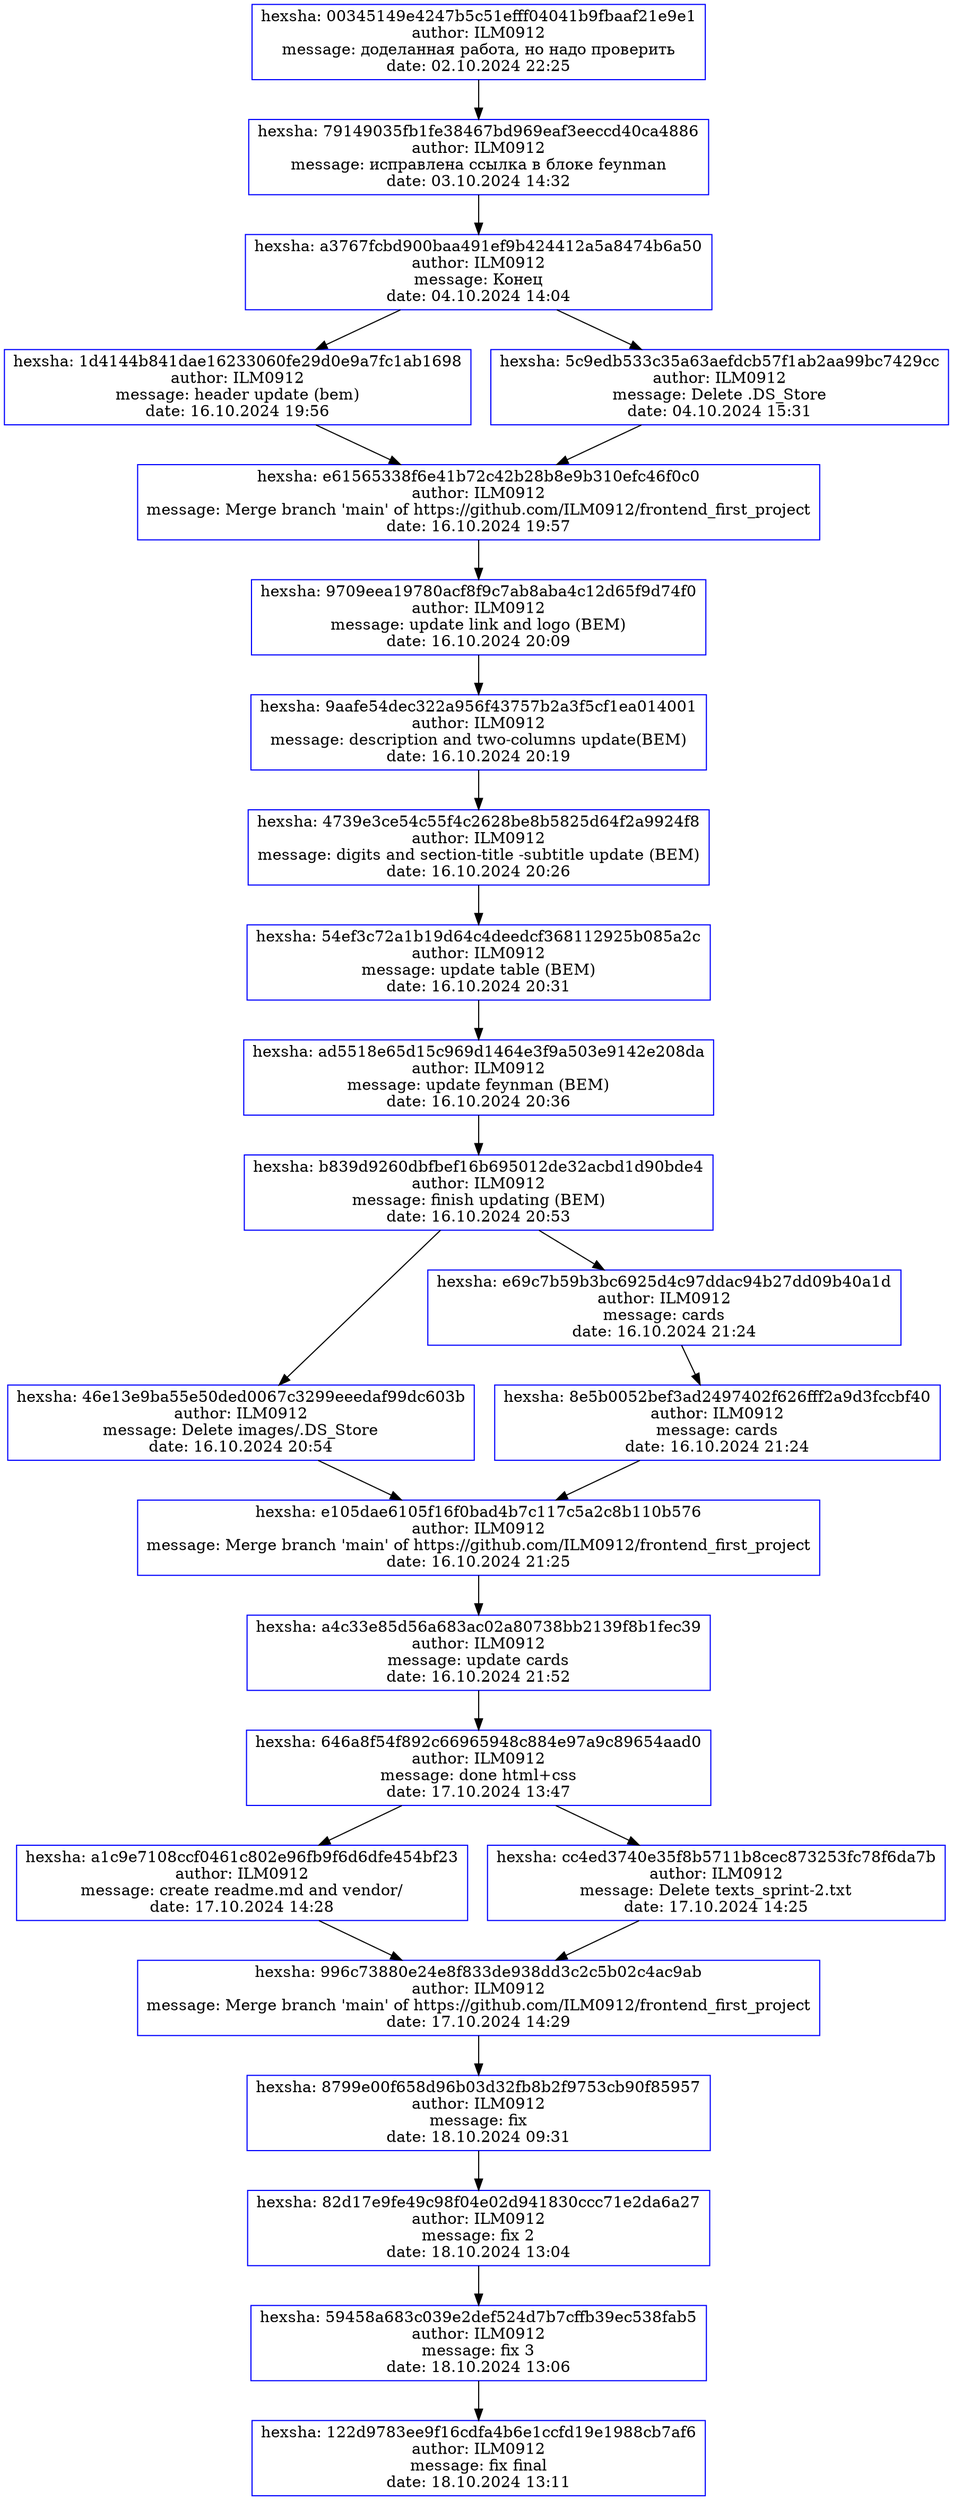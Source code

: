 digraph CommitGraph {
node [shape=rect, color=blue]

"122d9783ee9f16cdfa4b6e1ccfd19e1988cb7af6" [label="hexsha: 122d9783ee9f16cdfa4b6e1ccfd19e1988cb7af6
author: ILM0912
message: fix final
date: 18.10.2024 13:11"];
"59458a683c039e2def524d7b7cffb39ec538fab5" -> "122d9783ee9f16cdfa4b6e1ccfd19e1988cb7af6";


"59458a683c039e2def524d7b7cffb39ec538fab5" [label="hexsha: 59458a683c039e2def524d7b7cffb39ec538fab5
author: ILM0912
message: fix 3
date: 18.10.2024 13:06"];
"82d17e9fe49c98f04e02d941830ccc71e2da6a27" -> "59458a683c039e2def524d7b7cffb39ec538fab5";


"82d17e9fe49c98f04e02d941830ccc71e2da6a27" [label="hexsha: 82d17e9fe49c98f04e02d941830ccc71e2da6a27
author: ILM0912
message: fix 2
date: 18.10.2024 13:04"];
"8799e00f658d96b03d32fb8b2f9753cb90f85957" -> "82d17e9fe49c98f04e02d941830ccc71e2da6a27";


"8799e00f658d96b03d32fb8b2f9753cb90f85957" [label="hexsha: 8799e00f658d96b03d32fb8b2f9753cb90f85957
author: ILM0912
message: fix
date: 18.10.2024 09:31"];
"996c73880e24e8f833de938dd3c2c5b02c4ac9ab" -> "8799e00f658d96b03d32fb8b2f9753cb90f85957";


"996c73880e24e8f833de938dd3c2c5b02c4ac9ab" [label="hexsha: 996c73880e24e8f833de938dd3c2c5b02c4ac9ab
author: ILM0912
message: Merge branch 'main' of https://github.com/ILM0912/frontend_first_project
date: 17.10.2024 14:29"];
"a1c9e7108ccf0461c802e96fb9f6d6dfe454bf23" -> "996c73880e24e8f833de938dd3c2c5b02c4ac9ab";
"cc4ed3740e35f8b5711b8cec873253fc78f6da7b" -> "996c73880e24e8f833de938dd3c2c5b02c4ac9ab";


"a1c9e7108ccf0461c802e96fb9f6d6dfe454bf23" [label="hexsha: a1c9e7108ccf0461c802e96fb9f6d6dfe454bf23
author: ILM0912
message: create readme.md and vendor/
date: 17.10.2024 14:28"];
"646a8f54f892c66965948c884e97a9c89654aad0" -> "a1c9e7108ccf0461c802e96fb9f6d6dfe454bf23";


"cc4ed3740e35f8b5711b8cec873253fc78f6da7b" [label="hexsha: cc4ed3740e35f8b5711b8cec873253fc78f6da7b
author: ILM0912
message: Delete texts_sprint-2.txt
date: 17.10.2024 14:25"];
"646a8f54f892c66965948c884e97a9c89654aad0" -> "cc4ed3740e35f8b5711b8cec873253fc78f6da7b";


"646a8f54f892c66965948c884e97a9c89654aad0" [label="hexsha: 646a8f54f892c66965948c884e97a9c89654aad0
author: ILM0912
message: done html+css
date: 17.10.2024 13:47"];
"a4c33e85d56a683ac02a80738bb2139f8b1fec39" -> "646a8f54f892c66965948c884e97a9c89654aad0";


"a4c33e85d56a683ac02a80738bb2139f8b1fec39" [label="hexsha: a4c33e85d56a683ac02a80738bb2139f8b1fec39
author: ILM0912
message: update cards
date: 16.10.2024 21:52"];
"e105dae6105f16f0bad4b7c117c5a2c8b110b576" -> "a4c33e85d56a683ac02a80738bb2139f8b1fec39";


"e105dae6105f16f0bad4b7c117c5a2c8b110b576" [label="hexsha: e105dae6105f16f0bad4b7c117c5a2c8b110b576
author: ILM0912
message: Merge branch 'main' of https://github.com/ILM0912/frontend_first_project
date: 16.10.2024 21:25"];
"8e5b0052bef3ad2497402f626fff2a9d3fccbf40" -> "e105dae6105f16f0bad4b7c117c5a2c8b110b576";
"46e13e9ba55e50ded0067c3299eeedaf99dc603b" -> "e105dae6105f16f0bad4b7c117c5a2c8b110b576";


"8e5b0052bef3ad2497402f626fff2a9d3fccbf40" [label="hexsha: 8e5b0052bef3ad2497402f626fff2a9d3fccbf40
author: ILM0912
message: cards
date: 16.10.2024 21:24"];
"e69c7b59b3bc6925d4c97ddac94b27dd09b40a1d" -> "8e5b0052bef3ad2497402f626fff2a9d3fccbf40";


"46e13e9ba55e50ded0067c3299eeedaf99dc603b" [label="hexsha: 46e13e9ba55e50ded0067c3299eeedaf99dc603b
author: ILM0912
message: Delete images/.DS_Store
date: 16.10.2024 20:54"];
"b839d9260dbfbef16b695012de32acbd1d90bde4" -> "46e13e9ba55e50ded0067c3299eeedaf99dc603b";


"e69c7b59b3bc6925d4c97ddac94b27dd09b40a1d" [label="hexsha: e69c7b59b3bc6925d4c97ddac94b27dd09b40a1d
author: ILM0912
message: cards
date: 16.10.2024 21:24"];
"b839d9260dbfbef16b695012de32acbd1d90bde4" -> "e69c7b59b3bc6925d4c97ddac94b27dd09b40a1d";


"b839d9260dbfbef16b695012de32acbd1d90bde4" [label="hexsha: b839d9260dbfbef16b695012de32acbd1d90bde4
author: ILM0912
message: finish updating (BEM)
date: 16.10.2024 20:53"];
"ad5518e65d15c969d1464e3f9a503e9142e208da" -> "b839d9260dbfbef16b695012de32acbd1d90bde4";


"ad5518e65d15c969d1464e3f9a503e9142e208da" [label="hexsha: ad5518e65d15c969d1464e3f9a503e9142e208da
author: ILM0912
message: update feynman (BEM)
date: 16.10.2024 20:36"];
"54ef3c72a1b19d64c4deedcf368112925b085a2c" -> "ad5518e65d15c969d1464e3f9a503e9142e208da";


"54ef3c72a1b19d64c4deedcf368112925b085a2c" [label="hexsha: 54ef3c72a1b19d64c4deedcf368112925b085a2c
author: ILM0912
message: update table (BEM)
date: 16.10.2024 20:31"];
"4739e3ce54c55f4c2628be8b5825d64f2a9924f8" -> "54ef3c72a1b19d64c4deedcf368112925b085a2c";


"4739e3ce54c55f4c2628be8b5825d64f2a9924f8" [label="hexsha: 4739e3ce54c55f4c2628be8b5825d64f2a9924f8
author: ILM0912
message: digits and section-title -subtitle update (BEM)
date: 16.10.2024 20:26"];
"9aafe54dec322a956f43757b2a3f5cf1ea014001" -> "4739e3ce54c55f4c2628be8b5825d64f2a9924f8";


"9aafe54dec322a956f43757b2a3f5cf1ea014001" [label="hexsha: 9aafe54dec322a956f43757b2a3f5cf1ea014001
author: ILM0912
message: description and two-columns update(BEM)
date: 16.10.2024 20:19"];
"9709eea19780acf8f9c7ab8aba4c12d65f9d74f0" -> "9aafe54dec322a956f43757b2a3f5cf1ea014001";


"9709eea19780acf8f9c7ab8aba4c12d65f9d74f0" [label="hexsha: 9709eea19780acf8f9c7ab8aba4c12d65f9d74f0
author: ILM0912
message: update link and logo (BEM)
date: 16.10.2024 20:09"];
"e61565338f6e41b72c42b28b8e9b310efc46f0c0" -> "9709eea19780acf8f9c7ab8aba4c12d65f9d74f0";


"e61565338f6e41b72c42b28b8e9b310efc46f0c0" [label="hexsha: e61565338f6e41b72c42b28b8e9b310efc46f0c0
author: ILM0912
message: Merge branch 'main' of https://github.com/ILM0912/frontend_first_project
date: 16.10.2024 19:57"];
"1d4144b841dae16233060fe29d0e9a7fc1ab1698" -> "e61565338f6e41b72c42b28b8e9b310efc46f0c0";
"5c9edb533c35a63aefdcb57f1ab2aa99bc7429cc" -> "e61565338f6e41b72c42b28b8e9b310efc46f0c0";


"1d4144b841dae16233060fe29d0e9a7fc1ab1698" [label="hexsha: 1d4144b841dae16233060fe29d0e9a7fc1ab1698
author: ILM0912
message: header update (bem)
date: 16.10.2024 19:56"];
"a3767fcbd900baa491ef9b424412a5a8474b6a50" -> "1d4144b841dae16233060fe29d0e9a7fc1ab1698";


"5c9edb533c35a63aefdcb57f1ab2aa99bc7429cc" [label="hexsha: 5c9edb533c35a63aefdcb57f1ab2aa99bc7429cc
author: ILM0912
message: Delete .DS_Store
date: 04.10.2024 15:31"];
"a3767fcbd900baa491ef9b424412a5a8474b6a50" -> "5c9edb533c35a63aefdcb57f1ab2aa99bc7429cc";


"a3767fcbd900baa491ef9b424412a5a8474b6a50" [label="hexsha: a3767fcbd900baa491ef9b424412a5a8474b6a50
author: ILM0912
message: Конец
date: 04.10.2024 14:04"];
"79149035fb1fe38467bd969eaf3eeccd40ca4886" -> "a3767fcbd900baa491ef9b424412a5a8474b6a50";


"79149035fb1fe38467bd969eaf3eeccd40ca4886" [label="hexsha: 79149035fb1fe38467bd969eaf3eeccd40ca4886
author: ILM0912
message: исправлена ссылка в блоке feynman
date: 03.10.2024 14:32"];
"00345149e4247b5c51efff04041b9fbaaf21e9e1" -> "79149035fb1fe38467bd969eaf3eeccd40ca4886";


"00345149e4247b5c51efff04041b9fbaaf21e9e1" [label="hexsha: 00345149e4247b5c51efff04041b9fbaaf21e9e1
author: ILM0912
message: доделанная работа, но надо проверить
date: 02.10.2024 22:25"];
}
